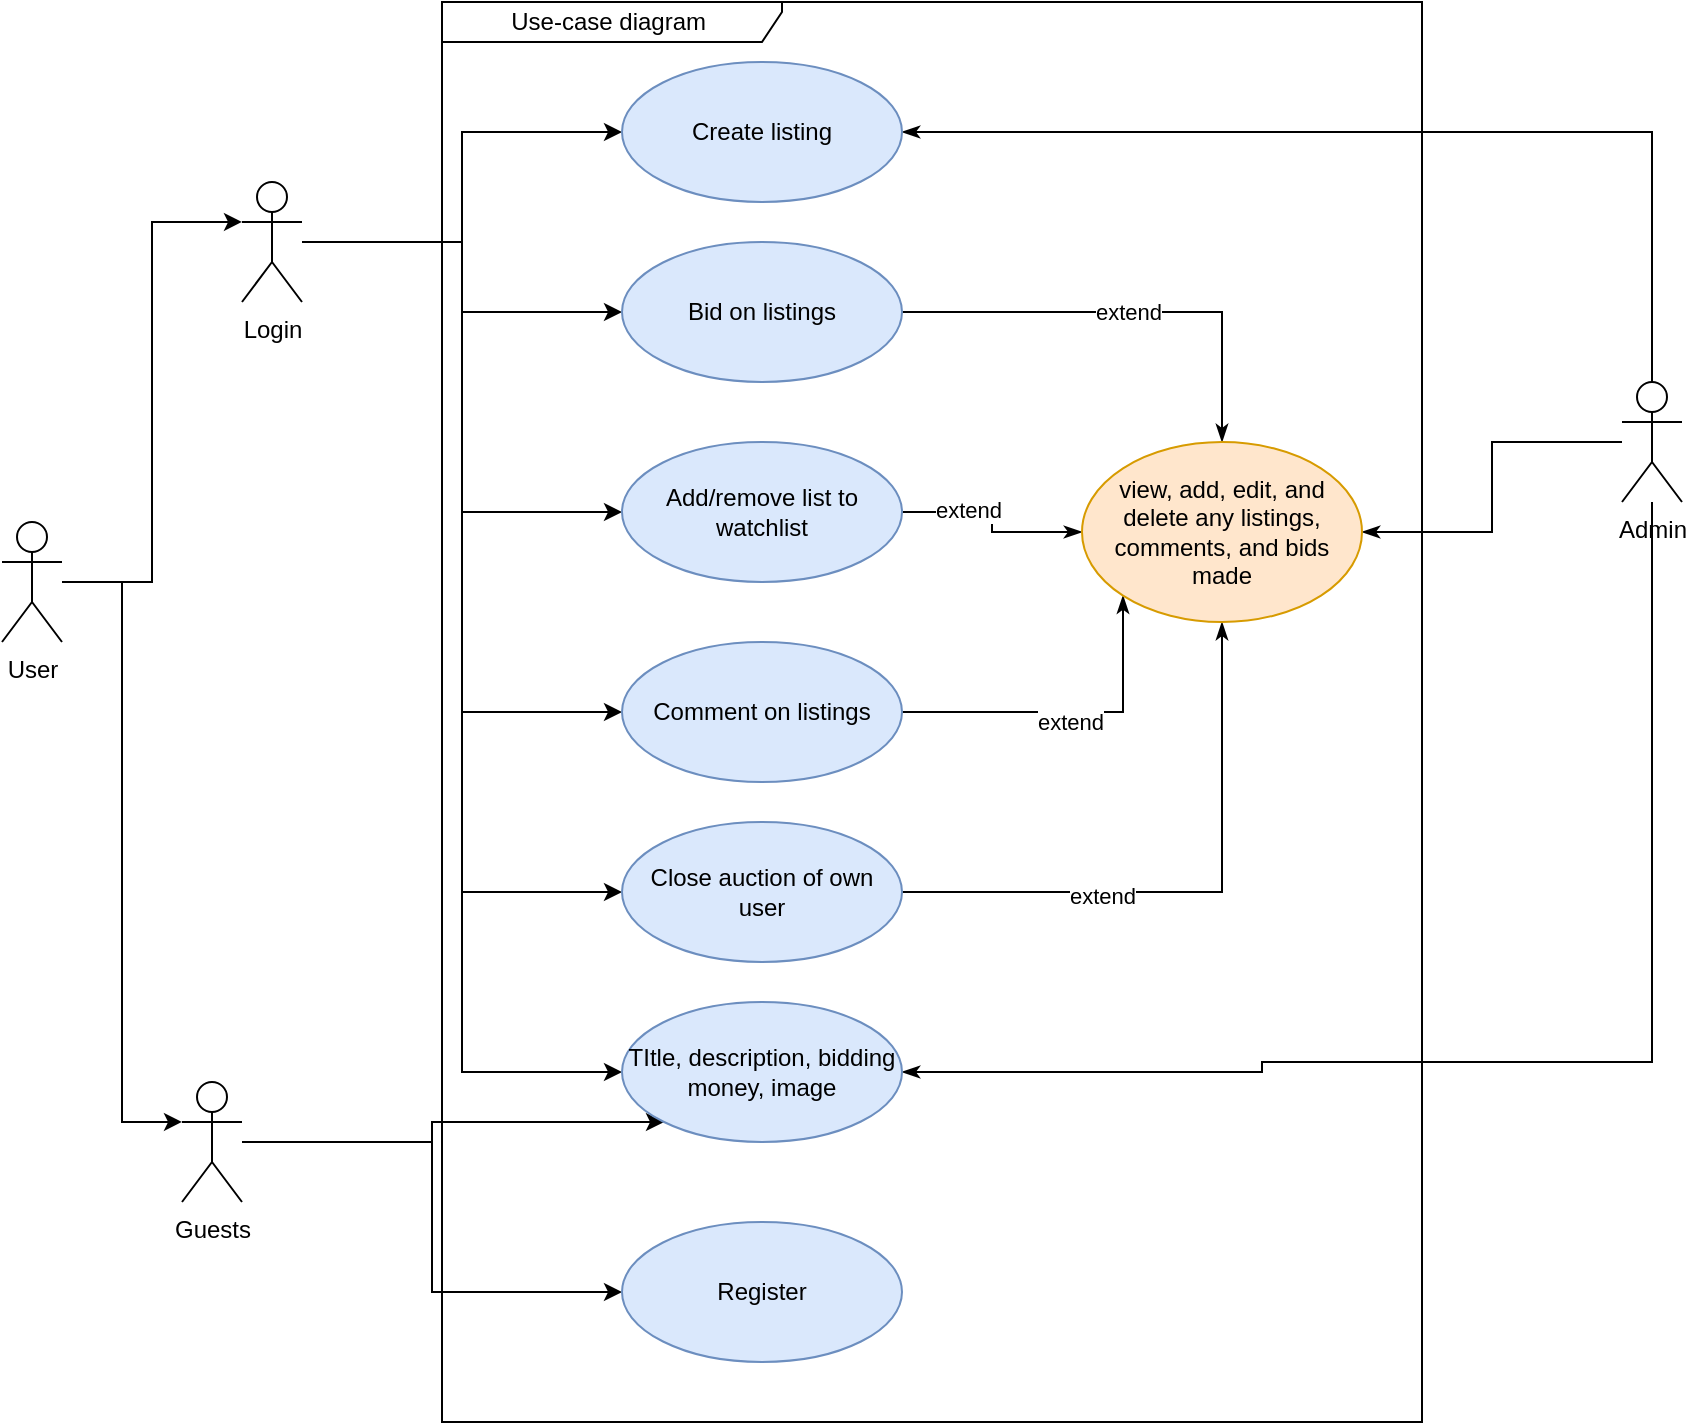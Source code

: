 <mxfile version="20.1.1" type="device"><diagram name="Page-1" id="b520641d-4fe3-3701-9064-5fc419738815"><mxGraphModel dx="1038" dy="481" grid="1" gridSize="10" guides="1" tooltips="1" connect="1" arrows="1" fold="1" page="1" pageScale="1" pageWidth="1100" pageHeight="850" background="none" math="0" shadow="0"><root><mxCell id="0"/><mxCell id="1" parent="0"/><mxCell id="JJopYJJt89kgJHaTf8ZJ-1" value="Use-case diagram&amp;nbsp;" style="shape=umlFrame;whiteSpace=wrap;html=1;width=170;height=20;" parent="1" vertex="1"><mxGeometry x="260" y="80" width="490" height="710" as="geometry"/></mxCell><mxCell id="JJopYJJt89kgJHaTf8ZJ-18" style="edgeStyle=orthogonalEdgeStyle;rounded=0;orthogonalLoop=1;jettySize=auto;html=1;" parent="1" source="JJopYJJt89kgJHaTf8ZJ-2" target="JJopYJJt89kgJHaTf8ZJ-11" edge="1"><mxGeometry relative="1" as="geometry"/></mxCell><mxCell id="JJopYJJt89kgJHaTf8ZJ-19" style="edgeStyle=orthogonalEdgeStyle;rounded=0;orthogonalLoop=1;jettySize=auto;html=1;entryX=0;entryY=0.5;entryDx=0;entryDy=0;" parent="1" source="JJopYJJt89kgJHaTf8ZJ-2" target="JJopYJJt89kgJHaTf8ZJ-12" edge="1"><mxGeometry relative="1" as="geometry"/></mxCell><mxCell id="JJopYJJt89kgJHaTf8ZJ-20" style="edgeStyle=orthogonalEdgeStyle;rounded=0;orthogonalLoop=1;jettySize=auto;html=1;entryX=0;entryY=0.5;entryDx=0;entryDy=0;" parent="1" source="JJopYJJt89kgJHaTf8ZJ-2" target="JJopYJJt89kgJHaTf8ZJ-9" edge="1"><mxGeometry relative="1" as="geometry"/></mxCell><mxCell id="JJopYJJt89kgJHaTf8ZJ-21" style="edgeStyle=orthogonalEdgeStyle;rounded=0;orthogonalLoop=1;jettySize=auto;html=1;entryX=0;entryY=0.5;entryDx=0;entryDy=0;" parent="1" source="JJopYJJt89kgJHaTf8ZJ-2" target="JJopYJJt89kgJHaTf8ZJ-10" edge="1"><mxGeometry relative="1" as="geometry"/></mxCell><mxCell id="JJopYJJt89kgJHaTf8ZJ-36" style="edgeStyle=orthogonalEdgeStyle;rounded=0;orthogonalLoop=1;jettySize=auto;html=1;entryX=0;entryY=0.5;entryDx=0;entryDy=0;" parent="1" source="JJopYJJt89kgJHaTf8ZJ-2" target="JJopYJJt89kgJHaTf8ZJ-13" edge="1"><mxGeometry relative="1" as="geometry"/></mxCell><mxCell id="JJopYJJt89kgJHaTf8ZJ-37" style="edgeStyle=orthogonalEdgeStyle;rounded=0;orthogonalLoop=1;jettySize=auto;html=1;entryX=0;entryY=0.5;entryDx=0;entryDy=0;" parent="1" source="JJopYJJt89kgJHaTf8ZJ-2" target="JJopYJJt89kgJHaTf8ZJ-26" edge="1"><mxGeometry relative="1" as="geometry"/></mxCell><mxCell id="JJopYJJt89kgJHaTf8ZJ-2" value="Login" style="shape=umlActor;verticalLabelPosition=bottom;verticalAlign=top;html=1;" parent="1" vertex="1"><mxGeometry x="160" y="170" width="30" height="60" as="geometry"/></mxCell><mxCell id="JJopYJJt89kgJHaTf8ZJ-62" style="edgeStyle=orthogonalEdgeStyle;rounded=0;orthogonalLoop=1;jettySize=auto;html=1;entryX=1;entryY=0.5;entryDx=0;entryDy=0;endArrow=classicThin;endFill=1;" parent="1" source="JJopYJJt89kgJHaTf8ZJ-5" target="JJopYJJt89kgJHaTf8ZJ-9" edge="1"><mxGeometry relative="1" as="geometry"><Array as="points"><mxPoint x="865" y="145"/></Array></mxGeometry></mxCell><mxCell id="JJopYJJt89kgJHaTf8ZJ-63" style="edgeStyle=orthogonalEdgeStyle;rounded=0;orthogonalLoop=1;jettySize=auto;html=1;entryX=1;entryY=0.5;entryDx=0;entryDy=0;endArrow=classicThin;endFill=1;" parent="1" source="JJopYJJt89kgJHaTf8ZJ-5" target="JJopYJJt89kgJHaTf8ZJ-51" edge="1"><mxGeometry relative="1" as="geometry"/></mxCell><mxCell id="JJopYJJt89kgJHaTf8ZJ-64" style="edgeStyle=orthogonalEdgeStyle;rounded=0;orthogonalLoop=1;jettySize=auto;html=1;entryX=1;entryY=0.5;entryDx=0;entryDy=0;endArrow=classicThin;endFill=1;" parent="1" source="JJopYJJt89kgJHaTf8ZJ-5" target="JJopYJJt89kgJHaTf8ZJ-26" edge="1"><mxGeometry relative="1" as="geometry"><Array as="points"><mxPoint x="865" y="610"/><mxPoint x="670" y="610"/><mxPoint x="670" y="615"/></Array></mxGeometry></mxCell><mxCell id="JJopYJJt89kgJHaTf8ZJ-5" value="Admin" style="shape=umlActor;verticalLabelPosition=bottom;verticalAlign=top;html=1;" parent="1" vertex="1"><mxGeometry x="850" y="270" width="30" height="60" as="geometry"/></mxCell><mxCell id="JJopYJJt89kgJHaTf8ZJ-27" style="edgeStyle=orthogonalEdgeStyle;rounded=0;orthogonalLoop=1;jettySize=auto;html=1;" parent="1" source="JJopYJJt89kgJHaTf8ZJ-6" target="JJopYJJt89kgJHaTf8ZJ-26" edge="1"><mxGeometry relative="1" as="geometry"><Array as="points"><mxPoint x="255" y="650"/><mxPoint x="255" y="640"/></Array></mxGeometry></mxCell><mxCell id="GMAkNRCCfT0U9yftmS44-2" style="edgeStyle=orthogonalEdgeStyle;rounded=0;orthogonalLoop=1;jettySize=auto;html=1;entryX=0;entryY=0.5;entryDx=0;entryDy=0;" edge="1" parent="1" source="JJopYJJt89kgJHaTf8ZJ-6" target="GMAkNRCCfT0U9yftmS44-1"><mxGeometry relative="1" as="geometry"/></mxCell><mxCell id="JJopYJJt89kgJHaTf8ZJ-6" value="Guests" style="shape=umlActor;verticalLabelPosition=bottom;verticalAlign=top;html=1;" parent="1" vertex="1"><mxGeometry x="130" y="620" width="30" height="60" as="geometry"/></mxCell><mxCell id="JJopYJJt89kgJHaTf8ZJ-9" value="Create listing" style="ellipse;whiteSpace=wrap;html=1;fillColor=#dae8fc;strokeColor=#6c8ebf;" parent="1" vertex="1"><mxGeometry x="350" y="110" width="140" height="70" as="geometry"/></mxCell><mxCell id="JJopYJJt89kgJHaTf8ZJ-55" style="edgeStyle=orthogonalEdgeStyle;rounded=0;orthogonalLoop=1;jettySize=auto;html=1;entryX=0;entryY=1;entryDx=0;entryDy=0;endArrow=classicThin;endFill=1;" parent="1" source="JJopYJJt89kgJHaTf8ZJ-10" target="JJopYJJt89kgJHaTf8ZJ-51" edge="1"><mxGeometry relative="1" as="geometry"/></mxCell><mxCell id="JJopYJJt89kgJHaTf8ZJ-58" value="extend" style="edgeLabel;html=1;align=center;verticalAlign=middle;resizable=0;points=[];" parent="JJopYJJt89kgJHaTf8ZJ-55" vertex="1" connectable="0"><mxGeometry x="-0.012" y="-5" relative="1" as="geometry"><mxPoint as="offset"/></mxGeometry></mxCell><mxCell id="JJopYJJt89kgJHaTf8ZJ-10" value="Comment on listings" style="ellipse;whiteSpace=wrap;html=1;fillColor=#dae8fc;strokeColor=#6c8ebf;" parent="1" vertex="1"><mxGeometry x="350" y="400" width="140" height="70" as="geometry"/></mxCell><mxCell id="JJopYJJt89kgJHaTf8ZJ-53" value="extend" style="edgeStyle=orthogonalEdgeStyle;rounded=0;orthogonalLoop=1;jettySize=auto;html=1;endArrow=classicThin;endFill=1;" parent="1" source="JJopYJJt89kgJHaTf8ZJ-11" target="JJopYJJt89kgJHaTf8ZJ-51" edge="1"><mxGeometry relative="1" as="geometry"/></mxCell><mxCell id="JJopYJJt89kgJHaTf8ZJ-11" value="Bid on listings" style="ellipse;whiteSpace=wrap;html=1;fillColor=#dae8fc;strokeColor=#6c8ebf;" parent="1" vertex="1"><mxGeometry x="350" y="200" width="140" height="70" as="geometry"/></mxCell><mxCell id="JJopYJJt89kgJHaTf8ZJ-54" style="edgeStyle=orthogonalEdgeStyle;rounded=0;orthogonalLoop=1;jettySize=auto;html=1;endArrow=classicThin;endFill=1;" parent="1" source="JJopYJJt89kgJHaTf8ZJ-12" target="JJopYJJt89kgJHaTf8ZJ-51" edge="1"><mxGeometry relative="1" as="geometry"/></mxCell><mxCell id="JJopYJJt89kgJHaTf8ZJ-57" value="extend" style="edgeLabel;html=1;align=center;verticalAlign=middle;resizable=0;points=[];" parent="JJopYJJt89kgJHaTf8ZJ-54" vertex="1" connectable="0"><mxGeometry x="-0.345" y="1" relative="1" as="geometry"><mxPoint as="offset"/></mxGeometry></mxCell><mxCell id="JJopYJJt89kgJHaTf8ZJ-12" value="Add/remove list to watchlist" style="ellipse;whiteSpace=wrap;html=1;fillColor=#dae8fc;strokeColor=#6c8ebf;" parent="1" vertex="1"><mxGeometry x="350" y="300" width="140" height="70" as="geometry"/></mxCell><mxCell id="JJopYJJt89kgJHaTf8ZJ-56" style="edgeStyle=orthogonalEdgeStyle;rounded=0;orthogonalLoop=1;jettySize=auto;html=1;endArrow=classicThin;endFill=1;" parent="1" source="JJopYJJt89kgJHaTf8ZJ-13" target="JJopYJJt89kgJHaTf8ZJ-51" edge="1"><mxGeometry relative="1" as="geometry"/></mxCell><mxCell id="JJopYJJt89kgJHaTf8ZJ-59" value="extend" style="edgeLabel;html=1;align=center;verticalAlign=middle;resizable=0;points=[];" parent="JJopYJJt89kgJHaTf8ZJ-56" vertex="1" connectable="0"><mxGeometry x="-0.324" y="-2" relative="1" as="geometry"><mxPoint as="offset"/></mxGeometry></mxCell><mxCell id="JJopYJJt89kgJHaTf8ZJ-13" value="Close auction of own user" style="ellipse;whiteSpace=wrap;html=1;fillColor=#dae8fc;strokeColor=#6c8ebf;" parent="1" vertex="1"><mxGeometry x="350" y="490" width="140" height="70" as="geometry"/></mxCell><mxCell id="JJopYJJt89kgJHaTf8ZJ-26" value="TItle, description, bidding money, image" style="ellipse;whiteSpace=wrap;html=1;fillColor=#dae8fc;strokeColor=#6c8ebf;" parent="1" vertex="1"><mxGeometry x="350" y="580" width="140" height="70" as="geometry"/></mxCell><mxCell id="JJopYJJt89kgJHaTf8ZJ-31" style="edgeStyle=orthogonalEdgeStyle;rounded=0;orthogonalLoop=1;jettySize=auto;html=1;entryX=0;entryY=0.333;entryDx=0;entryDy=0;entryPerimeter=0;" parent="1" source="JJopYJJt89kgJHaTf8ZJ-30" target="JJopYJJt89kgJHaTf8ZJ-2" edge="1"><mxGeometry relative="1" as="geometry"/></mxCell><mxCell id="JJopYJJt89kgJHaTf8ZJ-34" style="edgeStyle=orthogonalEdgeStyle;rounded=0;orthogonalLoop=1;jettySize=auto;html=1;entryX=0;entryY=0.333;entryDx=0;entryDy=0;entryPerimeter=0;" parent="1" source="JJopYJJt89kgJHaTf8ZJ-30" target="JJopYJJt89kgJHaTf8ZJ-6" edge="1"><mxGeometry relative="1" as="geometry"/></mxCell><mxCell id="JJopYJJt89kgJHaTf8ZJ-30" value="User" style="shape=umlActor;verticalLabelPosition=bottom;verticalAlign=top;html=1;" parent="1" vertex="1"><mxGeometry x="40" y="340" width="30" height="60" as="geometry"/></mxCell><mxCell id="JJopYJJt89kgJHaTf8ZJ-51" value="view, add, edit, and delete any listings, comments, and bids made" style="ellipse;whiteSpace=wrap;html=1;fillColor=#ffe6cc;strokeColor=#d79b00;" parent="1" vertex="1"><mxGeometry x="580" y="300" width="140" height="90" as="geometry"/></mxCell><mxCell id="GMAkNRCCfT0U9yftmS44-1" value="Register" style="ellipse;whiteSpace=wrap;html=1;fillColor=#dae8fc;strokeColor=#6c8ebf;" vertex="1" parent="1"><mxGeometry x="350" y="690" width="140" height="70" as="geometry"/></mxCell></root></mxGraphModel></diagram></mxfile>
